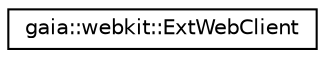digraph G
{
  edge [fontname="Helvetica",fontsize="10",labelfontname="Helvetica",labelfontsize="10"];
  node [fontname="Helvetica",fontsize="10",shape=record];
  rankdir=LR;
  Node1 [label="gaia::webkit::ExtWebClient",height=0.2,width=0.4,color="black", fillcolor="white", style="filled",URL="$d4/d5c/classgaia_1_1webkit_1_1_ext_web_client.html"];
}
